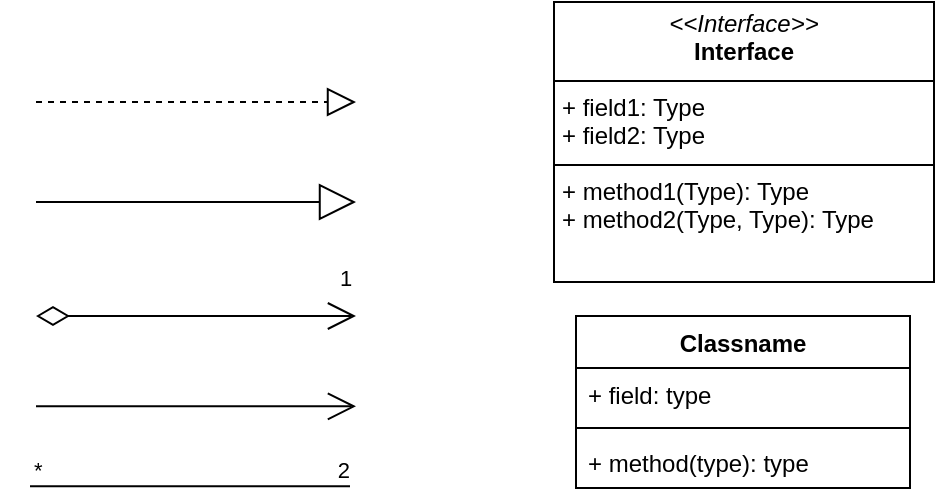 <mxfile version="26.0.10">
  <diagram id="vZv2f6N4h2fVlUgS8-mH" name="Page-1">
    <mxGraphModel dx="2391" dy="1174" grid="1" gridSize="10" guides="1" tooltips="1" connect="1" arrows="1" fold="1" page="1" pageScale="1" pageWidth="827" pageHeight="1169" math="0" shadow="0">
      <root>
        <mxCell id="0" />
        <mxCell id="1" parent="0" />
        <mxCell id="kLyqMJTa60GXJmwrMO6C-2" value="Classname" style="swimlane;fontStyle=1;align=center;verticalAlign=top;childLayout=stackLayout;horizontal=1;startSize=26;horizontalStack=0;resizeParent=1;resizeParentMax=0;resizeLast=0;collapsible=1;marginBottom=0;" parent="1" vertex="1">
          <mxGeometry x="343" y="177" width="167" height="86" as="geometry" />
        </mxCell>
        <mxCell id="kLyqMJTa60GXJmwrMO6C-3" value="+ field: type" style="text;strokeColor=none;fillColor=none;align=left;verticalAlign=top;spacingLeft=4;spacingRight=4;overflow=hidden;rotatable=0;points=[[0,0.5],[1,0.5]];portConstraint=eastwest;" parent="kLyqMJTa60GXJmwrMO6C-2" vertex="1">
          <mxGeometry y="26" width="167" height="26" as="geometry" />
        </mxCell>
        <mxCell id="kLyqMJTa60GXJmwrMO6C-4" value="" style="line;strokeWidth=1;fillColor=none;align=left;verticalAlign=middle;spacingTop=-1;spacingLeft=3;spacingRight=3;rotatable=0;labelPosition=right;points=[];portConstraint=eastwest;" parent="kLyqMJTa60GXJmwrMO6C-2" vertex="1">
          <mxGeometry y="52" width="167" height="8" as="geometry" />
        </mxCell>
        <mxCell id="kLyqMJTa60GXJmwrMO6C-5" value="+ method(type): type" style="text;strokeColor=none;fillColor=none;align=left;verticalAlign=top;spacingLeft=4;spacingRight=4;overflow=hidden;rotatable=0;points=[[0,0.5],[1,0.5]];portConstraint=eastwest;" parent="kLyqMJTa60GXJmwrMO6C-2" vertex="1">
          <mxGeometry y="60" width="167" height="26" as="geometry" />
        </mxCell>
        <mxCell id="kLyqMJTa60GXJmwrMO6C-31" value="" style="endArrow=block;endSize=16;endFill=0;html=1;" parent="1" edge="1">
          <mxGeometry width="160" relative="1" as="geometry">
            <mxPoint x="73" y="120" as="sourcePoint" />
            <mxPoint x="233" y="120" as="targetPoint" />
          </mxGeometry>
        </mxCell>
        <mxCell id="kLyqMJTa60GXJmwrMO6C-33" value="" style="endArrow=open;endFill=1;endSize=12;html=1;" parent="1" edge="1">
          <mxGeometry width="160" relative="1" as="geometry">
            <mxPoint x="73" y="222.17" as="sourcePoint" />
            <mxPoint x="233" y="222.17" as="targetPoint" />
            <Array as="points">
              <mxPoint x="233" y="222.17" />
            </Array>
          </mxGeometry>
        </mxCell>
        <mxCell id="kLyqMJTa60GXJmwrMO6C-36" value="" style="endArrow=none;html=1;edgeStyle=orthogonalEdgeStyle;" parent="1" edge="1">
          <mxGeometry relative="1" as="geometry">
            <mxPoint x="70" y="262.17" as="sourcePoint" />
            <mxPoint x="230" y="262.17" as="targetPoint" />
          </mxGeometry>
        </mxCell>
        <mxCell id="kLyqMJTa60GXJmwrMO6C-37" value="*" style="edgeLabel;resizable=0;html=1;align=left;verticalAlign=bottom;" parent="kLyqMJTa60GXJmwrMO6C-36" connectable="0" vertex="1">
          <mxGeometry x="-1" relative="1" as="geometry" />
        </mxCell>
        <mxCell id="kLyqMJTa60GXJmwrMO6C-38" value="2" style="edgeLabel;resizable=0;html=1;align=right;verticalAlign=bottom;" parent="kLyqMJTa60GXJmwrMO6C-36" connectable="0" vertex="1">
          <mxGeometry x="1" relative="1" as="geometry" />
        </mxCell>
        <mxCell id="I8hlowipct-D2tbEc6_7-12" value="1" style="endArrow=open;html=1;endSize=12;startArrow=diamondThin;startSize=14;startFill=0;edgeStyle=orthogonalEdgeStyle;align=left;verticalAlign=bottom;" parent="1" edge="1">
          <mxGeometry x="0.875" y="10" relative="1" as="geometry">
            <mxPoint x="73" y="177" as="sourcePoint" />
            <mxPoint x="233" y="177" as="targetPoint" />
            <mxPoint as="offset" />
          </mxGeometry>
        </mxCell>
        <mxCell id="svodaLwBF_DBIOyZibOC-1" value="" style="endArrow=block;dashed=1;endFill=0;endSize=12;html=1;" parent="1" edge="1">
          <mxGeometry width="160" relative="1" as="geometry">
            <mxPoint x="73" y="70" as="sourcePoint" />
            <mxPoint x="233" y="70" as="targetPoint" />
          </mxGeometry>
        </mxCell>
        <mxCell id="reWRQmKxyJkvaZW5Zuav-18" value="&lt;p style=&quot;margin:0px;margin-top:4px;text-align:center;&quot;&gt;&lt;i&gt;&amp;lt;&amp;lt;Interface&amp;gt;&amp;gt;&lt;/i&gt;&lt;br/&gt;&lt;b&gt;Interface&lt;/b&gt;&lt;/p&gt;&lt;hr size=&quot;1&quot; style=&quot;border-style:solid;&quot;/&gt;&lt;p style=&quot;margin:0px;margin-left:4px;&quot;&gt;+ field1: Type&lt;br/&gt;+ field2: Type&lt;/p&gt;&lt;hr size=&quot;1&quot; style=&quot;border-style:solid;&quot;/&gt;&lt;p style=&quot;margin:0px;margin-left:4px;&quot;&gt;+ method1(Type): Type&lt;br/&gt;+ method2(Type, Type): Type&lt;/p&gt;" style="verticalAlign=top;align=left;overflow=fill;html=1;whiteSpace=wrap;" parent="1" vertex="1">
          <mxGeometry x="332" y="20" width="190" height="140" as="geometry" />
        </mxCell>
      </root>
    </mxGraphModel>
  </diagram>
</mxfile>
